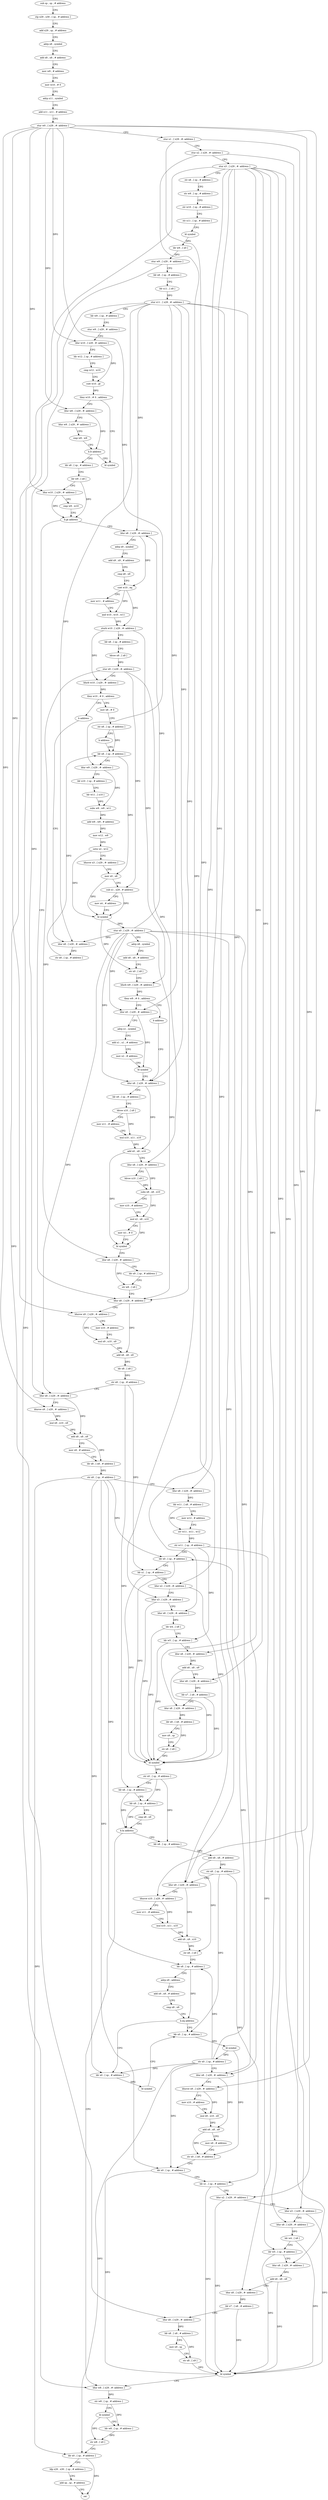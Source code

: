 digraph "func" {
"4316324" [label = "sub sp , sp , # address" ]
"4316328" [label = "stp x29 , x30 , [ sp , # address ]" ]
"4316332" [label = "add x29 , sp , # address" ]
"4316336" [label = "adrp x8 , symbol" ]
"4316340" [label = "add x8 , x8 , # address" ]
"4316344" [label = "mov w9 , # address" ]
"4316348" [label = "mov w10 , # 0" ]
"4316352" [label = "adrp x11 , symbol" ]
"4316356" [label = "add x11 , x11 , # address" ]
"4316360" [label = "stur w0 , [ x29 , #- address ]" ]
"4316364" [label = "stur x1 , [ x29 , #- address ]" ]
"4316368" [label = "stur x2 , [ x29 , #- address ]" ]
"4316372" [label = "stur x3 , [ x29 , #- address ]" ]
"4316376" [label = "str x8 , [ sp , # address ]" ]
"4316380" [label = "str w9 , [ sp , # address ]" ]
"4316384" [label = "str w10 , [ sp , # address ]" ]
"4316388" [label = "str x11 , [ sp , # address ]" ]
"4316392" [label = "bl symbol" ]
"4316396" [label = "ldr w9 , [ x0 ]" ]
"4316400" [label = "stur w9 , [ x29 , #- address ]" ]
"4316404" [label = "ldr x8 , [ sp , # address ]" ]
"4316408" [label = "ldr x11 , [ x8 ]" ]
"4316412" [label = "stur x11 , [ x29 , #- address ]" ]
"4316416" [label = "ldr w9 , [ sp , # address ]" ]
"4316420" [label = "stur w9 , [ x29 , #- address ]" ]
"4316424" [label = "ldur w10 , [ x29 , #- address ]" ]
"4316428" [label = "ldr w12 , [ sp , # address ]" ]
"4316432" [label = "cmp w12 , w10" ]
"4316436" [label = "cset w10 , gt" ]
"4316440" [label = "tbnz w10 , # 0 , address" ]
"4316460" [label = "bl symbol" ]
"4316444" [label = "ldur w8 , [ x29 , #- address ]" ]
"4316448" [label = "ldur w9 , [ x29 , #- address ]" ]
"4316452" [label = "cmp w8 , w9" ]
"4316456" [label = "b.lt address" ]
"4316464" [label = "ldr x8 , [ sp , # address ]" ]
"4316468" [label = "ldr w9 , [ x8 ]" ]
"4316472" [label = "ldur w10 , [ x29 , #- address ]" ]
"4316476" [label = "cmp w9 , w10" ]
"4316480" [label = "b.gt address" ]
"4316724" [label = "ldur x8 , [ x29 , #- address ]" ]
"4316484" [label = "ldur x8 , [ x29 , #- address ]" ]
"4316728" [label = "ldursw x9 , [ x29 , #- address ]" ]
"4316732" [label = "mov x10 , # address" ]
"4316736" [label = "mul x9 , x10 , x9" ]
"4316740" [label = "add x8 , x8 , x9" ]
"4316744" [label = "ldr x8 , [ x8 ]" ]
"4316748" [label = "str x8 , [ sp , # address ]" ]
"4316752" [label = "ldur x8 , [ x29 , #- address ]" ]
"4316756" [label = "ldursw x9 , [ x29 , #- address ]" ]
"4316760" [label = "mul x9 , x10 , x9" ]
"4316764" [label = "add x8 , x8 , x9" ]
"4316768" [label = "mov x9 , # address" ]
"4316772" [label = "ldr x8 , [ x8 , # address ]" ]
"4316776" [label = "str x8 , [ sp , # address ]" ]
"4316780" [label = "ldur x8 , [ x29 , #- address ]" ]
"4316784" [label = "ldr w11 , [ x8 , # address ]" ]
"4316788" [label = "mov w12 , # address" ]
"4316792" [label = "orr w11 , w11 , w12" ]
"4316796" [label = "str w11 , [ sp , # address ]" ]
"4316800" [label = "ldr x0 , [ sp , # address ]" ]
"4316804" [label = "ldr x1 , [ sp , # address ]" ]
"4316808" [label = "ldur x2 , [ x29 , #- address ]" ]
"4316812" [label = "ldur x3 , [ x29 , #- address ]" ]
"4316816" [label = "ldur x8 , [ x29 , #- address ]" ]
"4316820" [label = "ldr w4 , [ x8 ]" ]
"4316824" [label = "ldr w5 , [ sp , # address ]" ]
"4316828" [label = "ldur x8 , [ x29 , #- address ]" ]
"4316832" [label = "add x6 , x8 , x9" ]
"4316836" [label = "ldur x8 , [ x29 , #- address ]" ]
"4316840" [label = "ldr x7 , [ x8 , # address ]" ]
"4316844" [label = "ldur x8 , [ x29 , #- address ]" ]
"4316848" [label = "ldr x8 , [ x8 , # address ]" ]
"4316852" [label = "mov x9 , sp" ]
"4316856" [label = "str x8 , [ x9 ]" ]
"4316860" [label = "bl symbol" ]
"4316864" [label = "str x0 , [ sp , # address ]" ]
"4316868" [label = "ldr x8 , [ sp , # address ]" ]
"4316872" [label = "ldr x9 , [ sp , # address ]" ]
"4316876" [label = "cmp x8 , x9" ]
"4316880" [label = "b.hi address" ]
"4317052" [label = "ldur w8 , [ x29 , #- address ]" ]
"4316884" [label = "ldr x8 , [ sp , # address ]" ]
"4316488" [label = "adrp x9 , symbol" ]
"4316492" [label = "add x9 , x9 , # address" ]
"4316496" [label = "cmp x8 , x9" ]
"4316500" [label = "cset w10 , eq" ]
"4316504" [label = "mov w11 , # address" ]
"4316508" [label = "and w10 , w10 , w11" ]
"4316512" [label = "sturb w10 , [ x29 , #- address ]" ]
"4316516" [label = "ldr x8 , [ sp , # address ]" ]
"4316520" [label = "ldrsw x9 , [ x8 ]" ]
"4316524" [label = "stur x9 , [ x29 , #- address ]" ]
"4316528" [label = "ldurb w10 , [ x29 , #- address ]" ]
"4316532" [label = "tbnz w10 , # 0 , address" ]
"4316540" [label = "mov x8 , # 0" ]
"4316536" [label = "b address" ]
"4317056" [label = "str w8 , [ sp , # address ]" ]
"4317060" [label = "bl symbol" ]
"4317064" [label = "ldr w8 , [ sp , # address ]" ]
"4317068" [label = "str w8 , [ x0 ]" ]
"4317072" [label = "ldr x0 , [ sp , # address ]" ]
"4317076" [label = "ldp x29 , x30 , [ sp , # address ]" ]
"4317080" [label = "add sp , sp , # address" ]
"4317084" [label = "ret" ]
"4316888" [label = "add x8 , x8 , # address" ]
"4316892" [label = "str x8 , [ sp , # address ]" ]
"4316896" [label = "ldur x9 , [ x29 , #- address ]" ]
"4316900" [label = "ldursw x10 , [ x29 , #- address ]" ]
"4316904" [label = "mov x11 , # address" ]
"4316908" [label = "mul x10 , x11 , x10" ]
"4316912" [label = "add x9 , x9 , x10" ]
"4316916" [label = "str x8 , [ x9 ]" ]
"4316920" [label = "ldr x8 , [ sp , # address ]" ]
"4316924" [label = "adrp x9 , address" ]
"4316928" [label = "add x9 , x9 , # address" ]
"4316932" [label = "cmp x8 , x9" ]
"4316936" [label = "b.eq address" ]
"4316948" [label = "ldr x0 , [ sp , # address ]" ]
"4316940" [label = "ldr x0 , [ sp , # address ]" ]
"4316544" [label = "str x8 , [ sp , # address ]" ]
"4316548" [label = "b address" ]
"4316560" [label = "ldr x8 , [ sp , # address ]" ]
"4316552" [label = "ldur x8 , [ x29 , #- address ]" ]
"4316952" [label = "bl symbol" ]
"4316956" [label = "str x0 , [ sp , # address ]" ]
"4316960" [label = "ldur x8 , [ x29 , #- address ]" ]
"4316964" [label = "ldursw x9 , [ x29 , #- address ]" ]
"4316968" [label = "mov x10 , # address" ]
"4316972" [label = "mul x9 , x10 , x9" ]
"4316976" [label = "add x8 , x8 , x9" ]
"4316980" [label = "mov x9 , # address" ]
"4316984" [label = "str x0 , [ x8 , # address ]" ]
"4316988" [label = "ldr x0 , [ sp , # address ]" ]
"4316992" [label = "ldr x1 , [ sp , # address ]" ]
"4316996" [label = "ldur x2 , [ x29 , #- address ]" ]
"4317000" [label = "ldur x3 , [ x29 , #- address ]" ]
"4317004" [label = "ldur x8 , [ x29 , #- address ]" ]
"4317008" [label = "ldr w4 , [ x8 ]" ]
"4317012" [label = "ldr w5 , [ sp , # address ]" ]
"4317016" [label = "ldur x8 , [ x29 , #- address ]" ]
"4317020" [label = "add x6 , x8 , x9" ]
"4317024" [label = "ldur x8 , [ x29 , #- address ]" ]
"4317028" [label = "ldr x7 , [ x8 , # address ]" ]
"4317032" [label = "ldur x8 , [ x29 , #- address ]" ]
"4317036" [label = "ldr x8 , [ x8 , # address ]" ]
"4317040" [label = "mov x9 , sp" ]
"4317044" [label = "str x8 , [ x9 ]" ]
"4317048" [label = "bl symbol" ]
"4316944" [label = "bl symbol" ]
"4316564" [label = "ldur w9 , [ x29 , #- address ]" ]
"4316568" [label = "ldr x10 , [ sp , # address ]" ]
"4316572" [label = "ldr w11 , [ x10 ]" ]
"4316576" [label = "subs w9 , w9 , w11" ]
"4316580" [label = "add w9 , w9 , # address" ]
"4316584" [label = "mov w12 , w9" ]
"4316588" [label = "sxtw x2 , w12" ]
"4316592" [label = "ldursw x3 , [ x29 , #- address ]" ]
"4316596" [label = "mov x0 , x8" ]
"4316600" [label = "sub x1 , x29 , # address" ]
"4316604" [label = "mov x4 , # address" ]
"4316608" [label = "bl symbol" ]
"4316612" [label = "stur x0 , [ x29 , #- address ]" ]
"4316616" [label = "adrp x8 , symbol" ]
"4316620" [label = "add x8 , x8 , # address" ]
"4316624" [label = "str x0 , [ x8 ]" ]
"4316628" [label = "ldurb w9 , [ x29 , #- address ]" ]
"4316632" [label = "tbnz w9 , # 0 , address" ]
"4316640" [label = "ldur x0 , [ x29 , #- address ]" ]
"4316636" [label = "b address" ]
"4316556" [label = "str x8 , [ sp , # address ]" ]
"4316644" [label = "adrp x1 , symbol" ]
"4316648" [label = "add x1 , x1 , # address" ]
"4316652" [label = "mov x2 , # address" ]
"4316656" [label = "bl symbol" ]
"4316660" [label = "ldur x8 , [ x29 , #- address ]" ]
"4316664" [label = "ldr x9 , [ sp , # address ]" ]
"4316668" [label = "ldrsw x10 , [ x9 ]" ]
"4316672" [label = "mov x11 , # address" ]
"4316676" [label = "mul x10 , x11 , x10" ]
"4316680" [label = "add x0 , x8 , x10" ]
"4316684" [label = "ldur x8 , [ x29 , #- address ]" ]
"4316688" [label = "ldrsw x10 , [ x9 ]" ]
"4316692" [label = "subs x8 , x8 , x10" ]
"4316696" [label = "mov x10 , # address" ]
"4316700" [label = "mul x2 , x8 , x10" ]
"4316704" [label = "mov w1 , # 0" ]
"4316708" [label = "bl symbol" ]
"4316712" [label = "ldur x8 , [ x29 , #- address ]" ]
"4316716" [label = "ldr x9 , [ sp , # address ]" ]
"4316720" [label = "str w8 , [ x9 ]" ]
"4316324" -> "4316328" [ label = "CFG" ]
"4316328" -> "4316332" [ label = "CFG" ]
"4316332" -> "4316336" [ label = "CFG" ]
"4316336" -> "4316340" [ label = "CFG" ]
"4316340" -> "4316344" [ label = "CFG" ]
"4316344" -> "4316348" [ label = "CFG" ]
"4316348" -> "4316352" [ label = "CFG" ]
"4316352" -> "4316356" [ label = "CFG" ]
"4316356" -> "4316360" [ label = "CFG" ]
"4316360" -> "4316364" [ label = "CFG" ]
"4316360" -> "4316424" [ label = "DFG" ]
"4316360" -> "4316444" [ label = "DFG" ]
"4316360" -> "4316472" [ label = "DFG" ]
"4316360" -> "4316728" [ label = "DFG" ]
"4316360" -> "4316756" [ label = "DFG" ]
"4316360" -> "4316900" [ label = "DFG" ]
"4316360" -> "4316964" [ label = "DFG" ]
"4316360" -> "4316564" [ label = "DFG" ]
"4316364" -> "4316368" [ label = "CFG" ]
"4316364" -> "4316808" [ label = "DFG" ]
"4316364" -> "4316996" [ label = "DFG" ]
"4316368" -> "4316372" [ label = "CFG" ]
"4316368" -> "4316812" [ label = "DFG" ]
"4316368" -> "4317000" [ label = "DFG" ]
"4316372" -> "4316376" [ label = "CFG" ]
"4316372" -> "4316780" [ label = "DFG" ]
"4316372" -> "4316816" [ label = "DFG" ]
"4316372" -> "4316828" [ label = "DFG" ]
"4316372" -> "4316836" [ label = "DFG" ]
"4316372" -> "4316844" [ label = "DFG" ]
"4316372" -> "4317004" [ label = "DFG" ]
"4316372" -> "4317016" [ label = "DFG" ]
"4316372" -> "4317024" [ label = "DFG" ]
"4316372" -> "4317032" [ label = "DFG" ]
"4316376" -> "4316380" [ label = "CFG" ]
"4316380" -> "4316384" [ label = "CFG" ]
"4316384" -> "4316388" [ label = "CFG" ]
"4316388" -> "4316392" [ label = "CFG" ]
"4316392" -> "4316396" [ label = "DFG" ]
"4316396" -> "4316400" [ label = "DFG" ]
"4316400" -> "4316404" [ label = "CFG" ]
"4316400" -> "4317052" [ label = "DFG" ]
"4316404" -> "4316408" [ label = "CFG" ]
"4316408" -> "4316412" [ label = "DFG" ]
"4316412" -> "4316416" [ label = "CFG" ]
"4316412" -> "4316724" [ label = "DFG" ]
"4316412" -> "4316752" [ label = "DFG" ]
"4316412" -> "4316484" [ label = "DFG" ]
"4316412" -> "4316896" [ label = "DFG" ]
"4316412" -> "4316960" [ label = "DFG" ]
"4316412" -> "4316552" [ label = "DFG" ]
"4316412" -> "4316640" [ label = "DFG" ]
"4316412" -> "4316660" [ label = "DFG" ]
"4316416" -> "4316420" [ label = "CFG" ]
"4316420" -> "4316424" [ label = "CFG" ]
"4316424" -> "4316428" [ label = "CFG" ]
"4316424" -> "4316436" [ label = "DFG" ]
"4316428" -> "4316432" [ label = "CFG" ]
"4316432" -> "4316436" [ label = "CFG" ]
"4316436" -> "4316440" [ label = "DFG" ]
"4316440" -> "4316460" [ label = "CFG" ]
"4316440" -> "4316444" [ label = "CFG" ]
"4316444" -> "4316448" [ label = "CFG" ]
"4316444" -> "4316456" [ label = "DFG" ]
"4316448" -> "4316452" [ label = "CFG" ]
"4316452" -> "4316456" [ label = "CFG" ]
"4316456" -> "4316464" [ label = "CFG" ]
"4316456" -> "4316460" [ label = "CFG" ]
"4316464" -> "4316468" [ label = "CFG" ]
"4316468" -> "4316472" [ label = "CFG" ]
"4316468" -> "4316480" [ label = "DFG" ]
"4316472" -> "4316476" [ label = "CFG" ]
"4316472" -> "4316480" [ label = "DFG" ]
"4316476" -> "4316480" [ label = "CFG" ]
"4316480" -> "4316724" [ label = "CFG" ]
"4316480" -> "4316484" [ label = "CFG" ]
"4316724" -> "4316728" [ label = "CFG" ]
"4316724" -> "4316740" [ label = "DFG" ]
"4316484" -> "4316488" [ label = "CFG" ]
"4316484" -> "4316500" [ label = "DFG" ]
"4316728" -> "4316732" [ label = "CFG" ]
"4316728" -> "4316736" [ label = "DFG" ]
"4316732" -> "4316736" [ label = "CFG" ]
"4316736" -> "4316740" [ label = "DFG" ]
"4316740" -> "4316744" [ label = "DFG" ]
"4316744" -> "4316748" [ label = "DFG" ]
"4316748" -> "4316752" [ label = "CFG" ]
"4316748" -> "4316804" [ label = "DFG" ]
"4316748" -> "4316868" [ label = "DFG" ]
"4316752" -> "4316756" [ label = "CFG" ]
"4316752" -> "4316764" [ label = "DFG" ]
"4316756" -> "4316760" [ label = "DFG" ]
"4316760" -> "4316764" [ label = "DFG" ]
"4316764" -> "4316768" [ label = "CFG" ]
"4316764" -> "4316772" [ label = "DFG" ]
"4316768" -> "4316772" [ label = "CFG" ]
"4316772" -> "4316776" [ label = "DFG" ]
"4316776" -> "4316780" [ label = "CFG" ]
"4316776" -> "4316800" [ label = "DFG" ]
"4316776" -> "4317072" [ label = "DFG" ]
"4316776" -> "4316920" [ label = "DFG" ]
"4316776" -> "4316988" [ label = "DFG" ]
"4316776" -> "4316940" [ label = "DFG" ]
"4316780" -> "4316784" [ label = "DFG" ]
"4316784" -> "4316788" [ label = "CFG" ]
"4316784" -> "4316792" [ label = "DFG" ]
"4316788" -> "4316792" [ label = "CFG" ]
"4316792" -> "4316796" [ label = "DFG" ]
"4316796" -> "4316800" [ label = "CFG" ]
"4316796" -> "4316824" [ label = "DFG" ]
"4316796" -> "4317012" [ label = "DFG" ]
"4316800" -> "4316804" [ label = "CFG" ]
"4316800" -> "4316860" [ label = "DFG" ]
"4316804" -> "4316808" [ label = "CFG" ]
"4316804" -> "4316860" [ label = "DFG" ]
"4316808" -> "4316812" [ label = "CFG" ]
"4316808" -> "4316860" [ label = "DFG" ]
"4316812" -> "4316816" [ label = "CFG" ]
"4316812" -> "4316860" [ label = "DFG" ]
"4316816" -> "4316820" [ label = "DFG" ]
"4316820" -> "4316824" [ label = "CFG" ]
"4316820" -> "4316860" [ label = "DFG" ]
"4316824" -> "4316828" [ label = "CFG" ]
"4316824" -> "4316860" [ label = "DFG" ]
"4316828" -> "4316832" [ label = "DFG" ]
"4316832" -> "4316836" [ label = "CFG" ]
"4316832" -> "4316860" [ label = "DFG" ]
"4316836" -> "4316840" [ label = "DFG" ]
"4316840" -> "4316844" [ label = "CFG" ]
"4316840" -> "4316860" [ label = "DFG" ]
"4316844" -> "4316848" [ label = "DFG" ]
"4316848" -> "4316852" [ label = "CFG" ]
"4316848" -> "4316856" [ label = "DFG" ]
"4316852" -> "4316856" [ label = "CFG" ]
"4316856" -> "4316860" [ label = "DFG" ]
"4316860" -> "4316864" [ label = "DFG" ]
"4316864" -> "4316868" [ label = "CFG" ]
"4316864" -> "4316872" [ label = "DFG" ]
"4316864" -> "4316884" [ label = "DFG" ]
"4316868" -> "4316872" [ label = "CFG" ]
"4316868" -> "4316880" [ label = "DFG" ]
"4316872" -> "4316876" [ label = "CFG" ]
"4316872" -> "4316880" [ label = "DFG" ]
"4316876" -> "4316880" [ label = "CFG" ]
"4316880" -> "4317052" [ label = "CFG" ]
"4316880" -> "4316884" [ label = "CFG" ]
"4317052" -> "4317056" [ label = "DFG" ]
"4316884" -> "4316888" [ label = "DFG" ]
"4316488" -> "4316492" [ label = "CFG" ]
"4316492" -> "4316496" [ label = "CFG" ]
"4316496" -> "4316500" [ label = "CFG" ]
"4316500" -> "4316504" [ label = "CFG" ]
"4316500" -> "4316508" [ label = "DFG" ]
"4316500" -> "4316512" [ label = "DFG" ]
"4316504" -> "4316508" [ label = "CFG" ]
"4316508" -> "4316512" [ label = "DFG" ]
"4316512" -> "4316516" [ label = "CFG" ]
"4316512" -> "4316528" [ label = "DFG" ]
"4316512" -> "4316628" [ label = "DFG" ]
"4316516" -> "4316520" [ label = "CFG" ]
"4316520" -> "4316524" [ label = "DFG" ]
"4316524" -> "4316528" [ label = "CFG" ]
"4316524" -> "4316684" [ label = "DFG" ]
"4316524" -> "4316712" [ label = "DFG" ]
"4316524" -> "4316600" [ label = "DFG" ]
"4316528" -> "4316532" [ label = "DFG" ]
"4316532" -> "4316540" [ label = "CFG" ]
"4316532" -> "4316536" [ label = "CFG" ]
"4316540" -> "4316544" [ label = "CFG" ]
"4316536" -> "4316552" [ label = "CFG" ]
"4317056" -> "4317060" [ label = "CFG" ]
"4317056" -> "4317064" [ label = "DFG" ]
"4317060" -> "4317064" [ label = "CFG" ]
"4317060" -> "4317068" [ label = "DFG" ]
"4317064" -> "4317068" [ label = "DFG" ]
"4317068" -> "4317072" [ label = "CFG" ]
"4317072" -> "4317076" [ label = "CFG" ]
"4317072" -> "4317084" [ label = "DFG" ]
"4317076" -> "4317080" [ label = "CFG" ]
"4317080" -> "4317084" [ label = "CFG" ]
"4316888" -> "4316892" [ label = "DFG" ]
"4316888" -> "4316916" [ label = "DFG" ]
"4316892" -> "4316896" [ label = "CFG" ]
"4316892" -> "4316948" [ label = "DFG" ]
"4316892" -> "4316992" [ label = "DFG" ]
"4316896" -> "4316900" [ label = "CFG" ]
"4316896" -> "4316912" [ label = "DFG" ]
"4316900" -> "4316904" [ label = "CFG" ]
"4316900" -> "4316908" [ label = "DFG" ]
"4316904" -> "4316908" [ label = "CFG" ]
"4316908" -> "4316912" [ label = "DFG" ]
"4316912" -> "4316916" [ label = "DFG" ]
"4316916" -> "4316920" [ label = "CFG" ]
"4316920" -> "4316924" [ label = "CFG" ]
"4316920" -> "4316936" [ label = "DFG" ]
"4316924" -> "4316928" [ label = "CFG" ]
"4316928" -> "4316932" [ label = "CFG" ]
"4316932" -> "4316936" [ label = "CFG" ]
"4316936" -> "4316948" [ label = "CFG" ]
"4316936" -> "4316940" [ label = "CFG" ]
"4316948" -> "4316952" [ label = "DFG" ]
"4316940" -> "4316944" [ label = "DFG" ]
"4316544" -> "4316548" [ label = "CFG" ]
"4316544" -> "4316560" [ label = "DFG" ]
"4316548" -> "4316560" [ label = "CFG" ]
"4316560" -> "4316564" [ label = "CFG" ]
"4316560" -> "4316596" [ label = "DFG" ]
"4316552" -> "4316556" [ label = "DFG" ]
"4316952" -> "4316956" [ label = "DFG" ]
"4316952" -> "4316984" [ label = "DFG" ]
"4316956" -> "4316960" [ label = "CFG" ]
"4316956" -> "4316800" [ label = "DFG" ]
"4316956" -> "4317072" [ label = "DFG" ]
"4316956" -> "4316920" [ label = "DFG" ]
"4316956" -> "4316988" [ label = "DFG" ]
"4316956" -> "4316940" [ label = "DFG" ]
"4316960" -> "4316964" [ label = "CFG" ]
"4316960" -> "4316976" [ label = "DFG" ]
"4316964" -> "4316968" [ label = "CFG" ]
"4316964" -> "4316972" [ label = "DFG" ]
"4316968" -> "4316972" [ label = "CFG" ]
"4316972" -> "4316976" [ label = "DFG" ]
"4316976" -> "4316980" [ label = "CFG" ]
"4316976" -> "4316984" [ label = "DFG" ]
"4316980" -> "4316984" [ label = "CFG" ]
"4316984" -> "4316988" [ label = "CFG" ]
"4316988" -> "4316992" [ label = "CFG" ]
"4316988" -> "4317048" [ label = "DFG" ]
"4316992" -> "4316996" [ label = "CFG" ]
"4316992" -> "4317048" [ label = "DFG" ]
"4316996" -> "4317000" [ label = "CFG" ]
"4316996" -> "4317048" [ label = "DFG" ]
"4317000" -> "4317004" [ label = "CFG" ]
"4317000" -> "4317048" [ label = "DFG" ]
"4317004" -> "4317008" [ label = "DFG" ]
"4317008" -> "4317012" [ label = "CFG" ]
"4317008" -> "4317048" [ label = "DFG" ]
"4317012" -> "4317016" [ label = "CFG" ]
"4317012" -> "4317048" [ label = "DFG" ]
"4317016" -> "4317020" [ label = "DFG" ]
"4317020" -> "4317024" [ label = "CFG" ]
"4317020" -> "4317048" [ label = "DFG" ]
"4317024" -> "4317028" [ label = "DFG" ]
"4317028" -> "4317032" [ label = "CFG" ]
"4317028" -> "4317048" [ label = "DFG" ]
"4317032" -> "4317036" [ label = "DFG" ]
"4317036" -> "4317040" [ label = "CFG" ]
"4317036" -> "4317044" [ label = "DFG" ]
"4317040" -> "4317044" [ label = "CFG" ]
"4317044" -> "4317048" [ label = "DFG" ]
"4317048" -> "4317052" [ label = "CFG" ]
"4316944" -> "4316948" [ label = "CFG" ]
"4316564" -> "4316568" [ label = "CFG" ]
"4316564" -> "4316576" [ label = "DFG" ]
"4316568" -> "4316572" [ label = "CFG" ]
"4316572" -> "4316576" [ label = "DFG" ]
"4316576" -> "4316580" [ label = "DFG" ]
"4316580" -> "4316584" [ label = "DFG" ]
"4316584" -> "4316588" [ label = "DFG" ]
"4316588" -> "4316592" [ label = "CFG" ]
"4316588" -> "4316608" [ label = "DFG" ]
"4316592" -> "4316596" [ label = "CFG" ]
"4316596" -> "4316600" [ label = "CFG" ]
"4316596" -> "4316608" [ label = "DFG" ]
"4316600" -> "4316604" [ label = "CFG" ]
"4316600" -> "4316608" [ label = "DFG" ]
"4316604" -> "4316608" [ label = "CFG" ]
"4316608" -> "4316612" [ label = "DFG" ]
"4316608" -> "4316624" [ label = "DFG" ]
"4316612" -> "4316616" [ label = "CFG" ]
"4316612" -> "4316724" [ label = "DFG" ]
"4316612" -> "4316752" [ label = "DFG" ]
"4316612" -> "4316484" [ label = "DFG" ]
"4316612" -> "4316896" [ label = "DFG" ]
"4316612" -> "4316960" [ label = "DFG" ]
"4316612" -> "4316552" [ label = "DFG" ]
"4316612" -> "4316640" [ label = "DFG" ]
"4316612" -> "4316660" [ label = "DFG" ]
"4316616" -> "4316620" [ label = "CFG" ]
"4316620" -> "4316624" [ label = "CFG" ]
"4316624" -> "4316628" [ label = "CFG" ]
"4316628" -> "4316632" [ label = "DFG" ]
"4316632" -> "4316640" [ label = "CFG" ]
"4316632" -> "4316636" [ label = "CFG" ]
"4316640" -> "4316644" [ label = "CFG" ]
"4316640" -> "4316656" [ label = "DFG" ]
"4316636" -> "4316660" [ label = "CFG" ]
"4316556" -> "4316560" [ label = "DFG" ]
"4316644" -> "4316648" [ label = "CFG" ]
"4316648" -> "4316652" [ label = "CFG" ]
"4316652" -> "4316656" [ label = "CFG" ]
"4316656" -> "4316660" [ label = "CFG" ]
"4316660" -> "4316664" [ label = "CFG" ]
"4316660" -> "4316680" [ label = "DFG" ]
"4316664" -> "4316668" [ label = "CFG" ]
"4316668" -> "4316672" [ label = "CFG" ]
"4316668" -> "4316676" [ label = "DFG" ]
"4316672" -> "4316676" [ label = "CFG" ]
"4316676" -> "4316680" [ label = "DFG" ]
"4316680" -> "4316684" [ label = "CFG" ]
"4316680" -> "4316708" [ label = "DFG" ]
"4316684" -> "4316688" [ label = "CFG" ]
"4316684" -> "4316692" [ label = "DFG" ]
"4316688" -> "4316692" [ label = "DFG" ]
"4316692" -> "4316696" [ label = "CFG" ]
"4316692" -> "4316700" [ label = "DFG" ]
"4316696" -> "4316700" [ label = "CFG" ]
"4316700" -> "4316704" [ label = "CFG" ]
"4316700" -> "4316708" [ label = "DFG" ]
"4316704" -> "4316708" [ label = "CFG" ]
"4316708" -> "4316712" [ label = "CFG" ]
"4316712" -> "4316716" [ label = "CFG" ]
"4316712" -> "4316720" [ label = "DFG" ]
"4316716" -> "4316720" [ label = "CFG" ]
"4316720" -> "4316724" [ label = "CFG" ]
}
